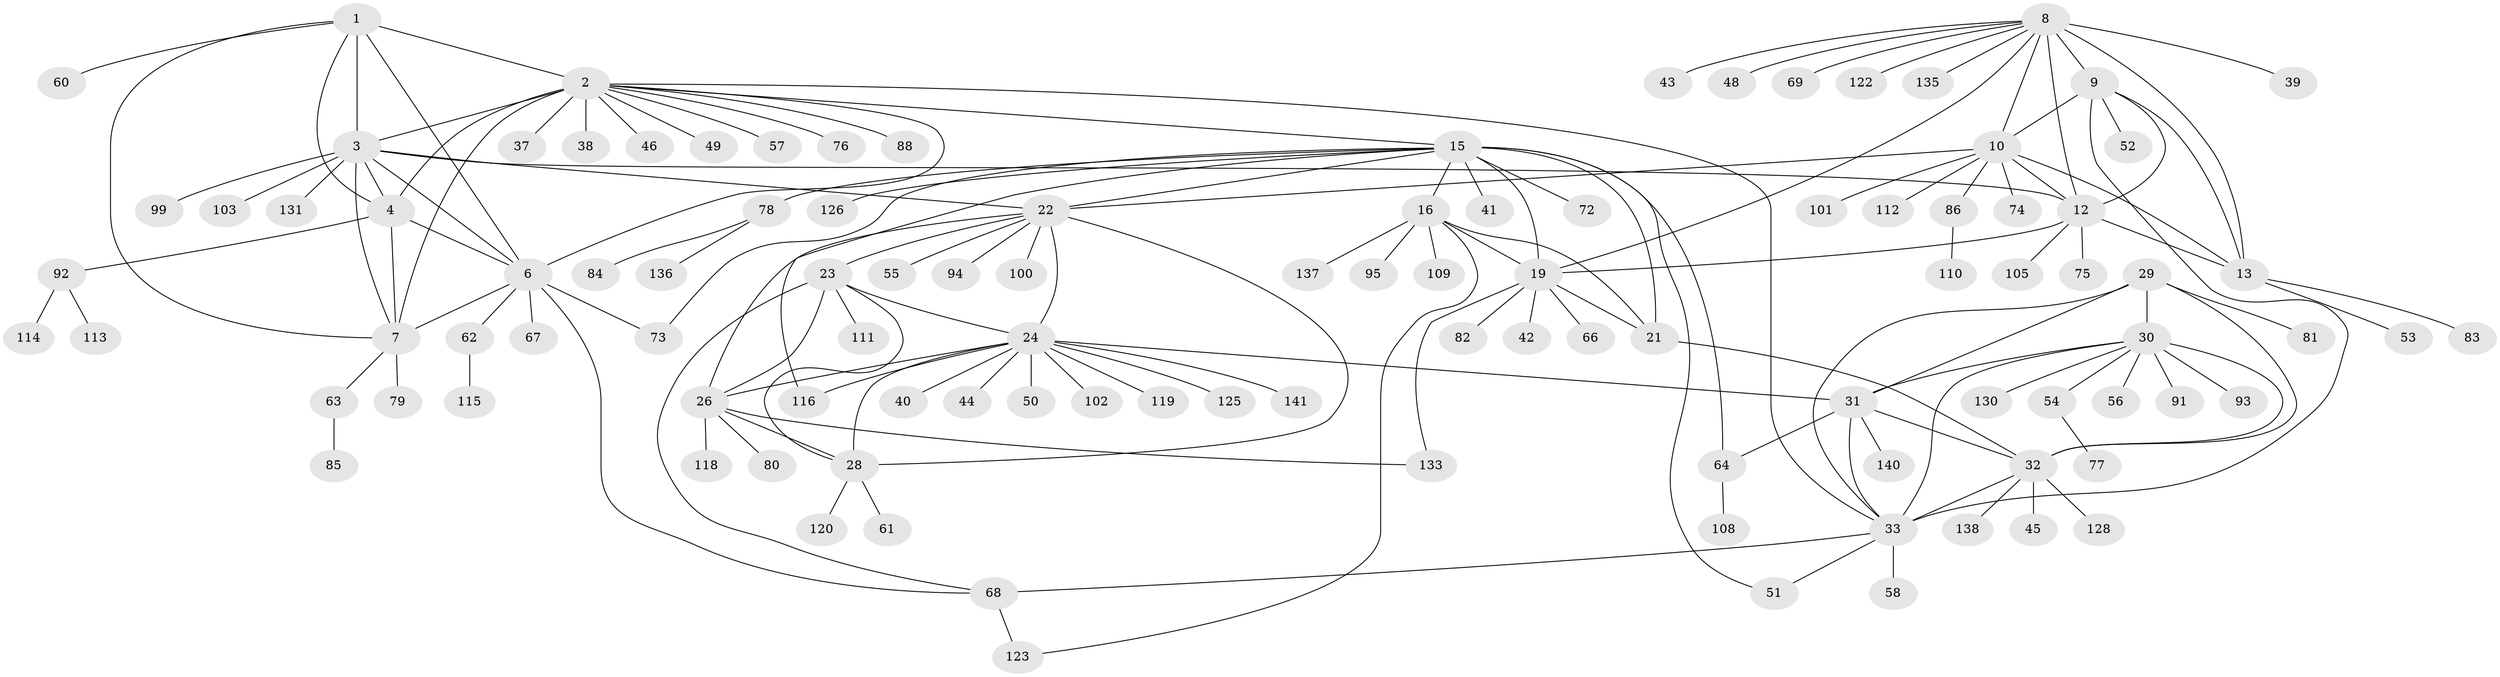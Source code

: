 // original degree distribution, {8: 0.06993006993006994, 10: 0.04895104895104895, 12: 0.027972027972027972, 7: 0.027972027972027972, 11: 0.03496503496503497, 9: 0.027972027972027972, 6: 0.006993006993006993, 1: 0.5804195804195804, 2: 0.13286713286713286, 3: 0.027972027972027972, 4: 0.013986013986013986}
// Generated by graph-tools (version 1.1) at 2025/42/03/06/25 10:42:12]
// undirected, 108 vertices, 153 edges
graph export_dot {
graph [start="1"]
  node [color=gray90,style=filled];
  1 [super="+65"];
  2 [super="+5"];
  3 [super="+129"];
  4;
  6 [super="+89"];
  7;
  8 [super="+14"];
  9 [super="+11"];
  10 [super="+124"];
  12 [super="+117"];
  13;
  15 [super="+17"];
  16 [super="+18"];
  19 [super="+20"];
  21 [super="+127"];
  22 [super="+27"];
  23 [super="+121"];
  24 [super="+25"];
  26 [super="+47"];
  28 [super="+70"];
  29 [super="+106"];
  30 [super="+34"];
  31 [super="+36"];
  32 [super="+35"];
  33;
  37;
  38;
  39;
  40;
  41;
  42;
  43;
  44;
  45;
  46;
  48;
  49 [super="+104"];
  50;
  51;
  52 [super="+134"];
  53;
  54 [super="+59"];
  55;
  56 [super="+71"];
  57;
  58;
  60;
  61;
  62 [super="+90"];
  63;
  64 [super="+87"];
  66;
  67 [super="+97"];
  68 [super="+96"];
  69;
  72;
  73 [super="+107"];
  74;
  75;
  76;
  77;
  78 [super="+139"];
  79;
  80;
  81;
  82;
  83;
  84;
  85 [super="+143"];
  86;
  88;
  91 [super="+132"];
  92 [super="+98"];
  93;
  94;
  95;
  99;
  100 [super="+142"];
  101;
  102;
  103;
  105;
  108;
  109;
  110;
  111;
  112;
  113;
  114;
  115;
  116;
  118;
  119;
  120;
  122;
  123;
  125;
  126;
  128;
  130;
  131;
  133;
  135;
  136;
  137;
  138;
  140;
  141;
  1 -- 2 [weight=2];
  1 -- 3;
  1 -- 4;
  1 -- 6;
  1 -- 7;
  1 -- 60;
  2 -- 3 [weight=2];
  2 -- 4 [weight=2];
  2 -- 6 [weight=2];
  2 -- 7 [weight=2];
  2 -- 15;
  2 -- 33;
  2 -- 37;
  2 -- 38;
  2 -- 76;
  2 -- 46;
  2 -- 49;
  2 -- 88;
  2 -- 57;
  3 -- 4;
  3 -- 6;
  3 -- 7;
  3 -- 12;
  3 -- 99;
  3 -- 103;
  3 -- 131;
  3 -- 22;
  4 -- 6;
  4 -- 7;
  4 -- 92;
  6 -- 7;
  6 -- 62;
  6 -- 67;
  6 -- 68;
  6 -- 73;
  7 -- 63;
  7 -- 79;
  8 -- 9 [weight=4];
  8 -- 10 [weight=2];
  8 -- 12 [weight=2];
  8 -- 13 [weight=2];
  8 -- 122;
  8 -- 135;
  8 -- 69;
  8 -- 39;
  8 -- 43;
  8 -- 48;
  8 -- 19;
  9 -- 10 [weight=2];
  9 -- 12 [weight=2];
  9 -- 13 [weight=2];
  9 -- 52;
  9 -- 33;
  10 -- 12;
  10 -- 13;
  10 -- 22;
  10 -- 74;
  10 -- 86;
  10 -- 101;
  10 -- 112;
  12 -- 13;
  12 -- 75;
  12 -- 105;
  12 -- 19;
  13 -- 53;
  13 -- 83;
  15 -- 16 [weight=4];
  15 -- 19 [weight=4];
  15 -- 21 [weight=2];
  15 -- 22;
  15 -- 51;
  15 -- 78;
  15 -- 116;
  15 -- 64;
  15 -- 72;
  15 -- 41;
  15 -- 126;
  15 -- 73;
  16 -- 19 [weight=4];
  16 -- 21 [weight=2];
  16 -- 109;
  16 -- 137;
  16 -- 123;
  16 -- 95;
  19 -- 21 [weight=2];
  19 -- 66;
  19 -- 82;
  19 -- 133;
  19 -- 42;
  21 -- 32;
  22 -- 23 [weight=2];
  22 -- 24 [weight=4];
  22 -- 26 [weight=2];
  22 -- 28 [weight=2];
  22 -- 55;
  22 -- 94;
  22 -- 100;
  23 -- 24 [weight=2];
  23 -- 26;
  23 -- 28;
  23 -- 111;
  23 -- 68;
  24 -- 26 [weight=2];
  24 -- 28 [weight=2];
  24 -- 40;
  24 -- 44;
  24 -- 50;
  24 -- 102;
  24 -- 125;
  24 -- 141;
  24 -- 116;
  24 -- 119;
  24 -- 31;
  26 -- 28;
  26 -- 80;
  26 -- 118;
  26 -- 133;
  28 -- 61;
  28 -- 120;
  29 -- 30 [weight=2];
  29 -- 31;
  29 -- 32 [weight=2];
  29 -- 33;
  29 -- 81;
  30 -- 31 [weight=2];
  30 -- 32 [weight=4];
  30 -- 33 [weight=2];
  30 -- 56;
  30 -- 91;
  30 -- 93;
  30 -- 130;
  30 -- 54;
  31 -- 32 [weight=2];
  31 -- 33;
  31 -- 64;
  31 -- 140;
  32 -- 33 [weight=2];
  32 -- 45;
  32 -- 128;
  32 -- 138;
  33 -- 51;
  33 -- 58;
  33 -- 68;
  54 -- 77;
  62 -- 115;
  63 -- 85;
  64 -- 108;
  68 -- 123;
  78 -- 84;
  78 -- 136;
  86 -- 110;
  92 -- 114;
  92 -- 113;
}
